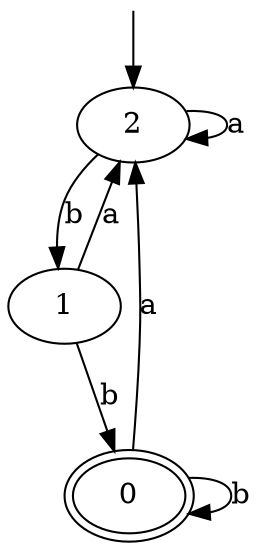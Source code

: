 digraph automaton
{
  __INVISIBLE_NODE_0__ [label= "", shape=none,height=.0,width=.0] ;
  __INVISIBLE_NODE_0__ -> 2 ;
  0 [peripheries=2] ;
  0 -> 0 [label="b"] ;
  0 -> 2 [label="a"] ;
  1 -> 0 [label="b"] ;
  1 -> 2 [label="a"] ;
  2 -> 1 [label="b"] ;
  2 -> 2 [label="a"] ;
}